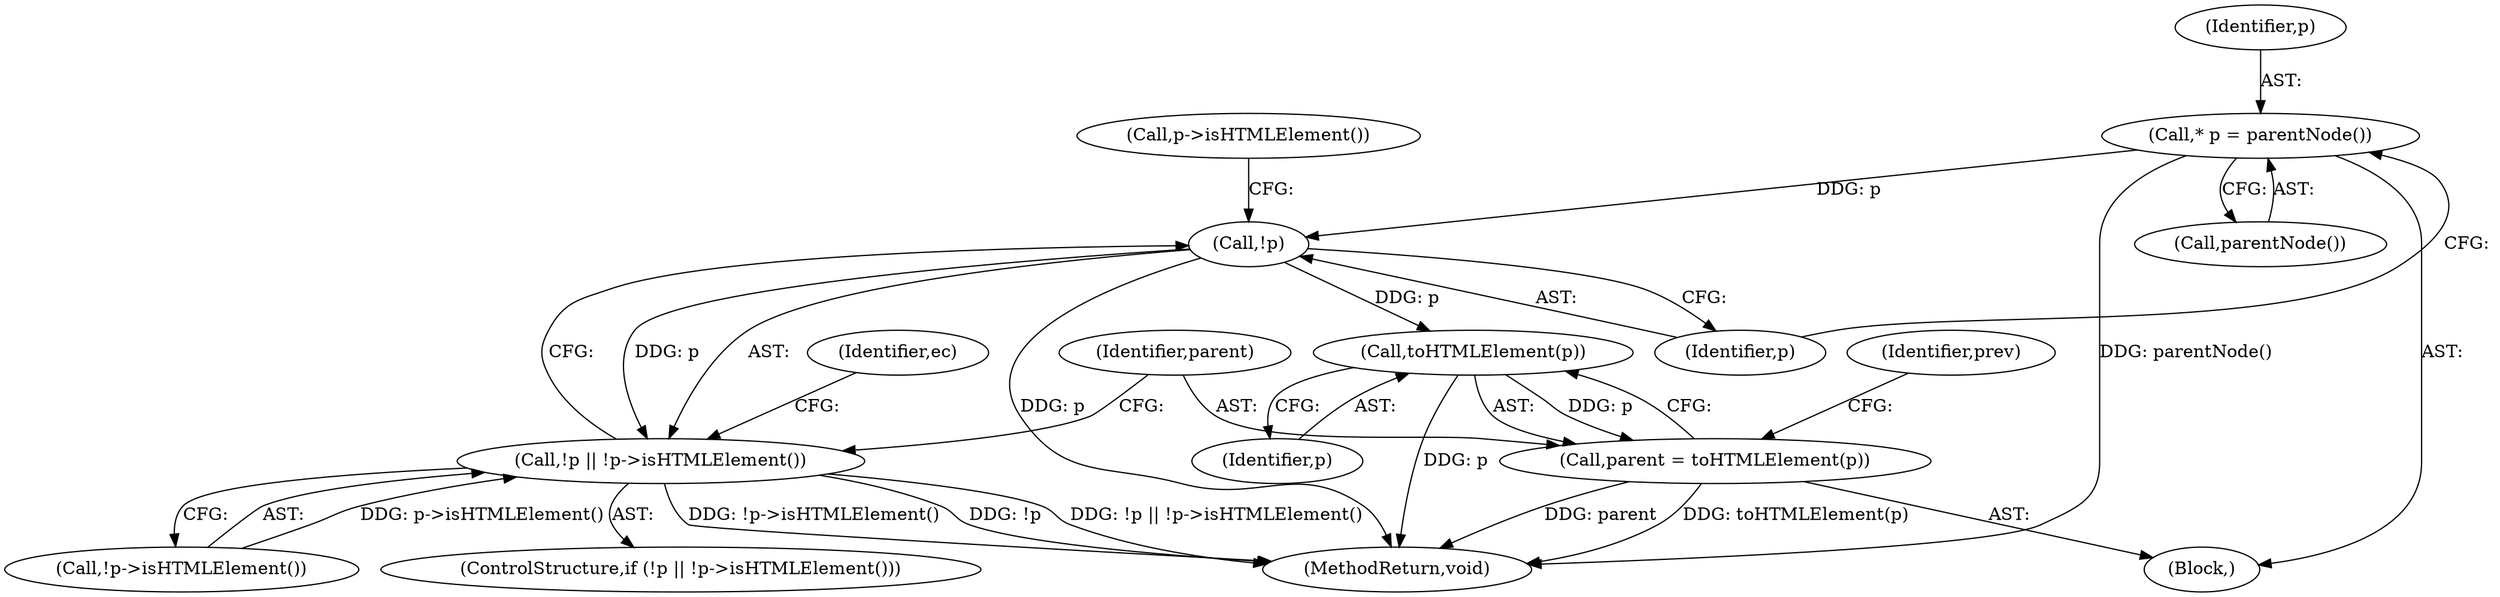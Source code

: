 digraph "0_Chrome_73edae623529f04c668268de49d00324b96166a2_7@pointer" {
"1000105" [label="(Call,* p = parentNode())"];
"1000110" [label="(Call,!p)"];
"1000109" [label="(Call,!p || !p->isHTMLElement())"];
"1000122" [label="(Call,toHTMLElement(p))"];
"1000120" [label="(Call,parent = toHTMLElement(p))"];
"1000121" [label="(Identifier,parent)"];
"1000109" [label="(Call,!p || !p->isHTMLElement())"];
"1000103" [label="(Block,)"];
"1000110" [label="(Call,!p)"];
"1000106" [label="(Identifier,p)"];
"1000111" [label="(Identifier,p)"];
"1000120" [label="(Call,parent = toHTMLElement(p))"];
"1000116" [label="(Identifier,ec)"];
"1000108" [label="(ControlStructure,if (!p || !p->isHTMLElement()))"];
"1000113" [label="(Call,p->isHTMLElement())"];
"1000123" [label="(Identifier,p)"];
"1000105" [label="(Call,* p = parentNode())"];
"1000122" [label="(Call,toHTMLElement(p))"];
"1000112" [label="(Call,!p->isHTMLElement())"];
"1000126" [label="(Identifier,prev)"];
"1000173" [label="(MethodReturn,void)"];
"1000107" [label="(Call,parentNode())"];
"1000105" -> "1000103"  [label="AST: "];
"1000105" -> "1000107"  [label="CFG: "];
"1000106" -> "1000105"  [label="AST: "];
"1000107" -> "1000105"  [label="AST: "];
"1000111" -> "1000105"  [label="CFG: "];
"1000105" -> "1000173"  [label="DDG: parentNode()"];
"1000105" -> "1000110"  [label="DDG: p"];
"1000110" -> "1000109"  [label="AST: "];
"1000110" -> "1000111"  [label="CFG: "];
"1000111" -> "1000110"  [label="AST: "];
"1000113" -> "1000110"  [label="CFG: "];
"1000109" -> "1000110"  [label="CFG: "];
"1000110" -> "1000173"  [label="DDG: p"];
"1000110" -> "1000109"  [label="DDG: p"];
"1000110" -> "1000122"  [label="DDG: p"];
"1000109" -> "1000108"  [label="AST: "];
"1000109" -> "1000112"  [label="CFG: "];
"1000112" -> "1000109"  [label="AST: "];
"1000116" -> "1000109"  [label="CFG: "];
"1000121" -> "1000109"  [label="CFG: "];
"1000109" -> "1000173"  [label="DDG: !p->isHTMLElement()"];
"1000109" -> "1000173"  [label="DDG: !p"];
"1000109" -> "1000173"  [label="DDG: !p || !p->isHTMLElement()"];
"1000112" -> "1000109"  [label="DDG: p->isHTMLElement()"];
"1000122" -> "1000120"  [label="AST: "];
"1000122" -> "1000123"  [label="CFG: "];
"1000123" -> "1000122"  [label="AST: "];
"1000120" -> "1000122"  [label="CFG: "];
"1000122" -> "1000173"  [label="DDG: p"];
"1000122" -> "1000120"  [label="DDG: p"];
"1000120" -> "1000103"  [label="AST: "];
"1000121" -> "1000120"  [label="AST: "];
"1000126" -> "1000120"  [label="CFG: "];
"1000120" -> "1000173"  [label="DDG: parent"];
"1000120" -> "1000173"  [label="DDG: toHTMLElement(p)"];
}
